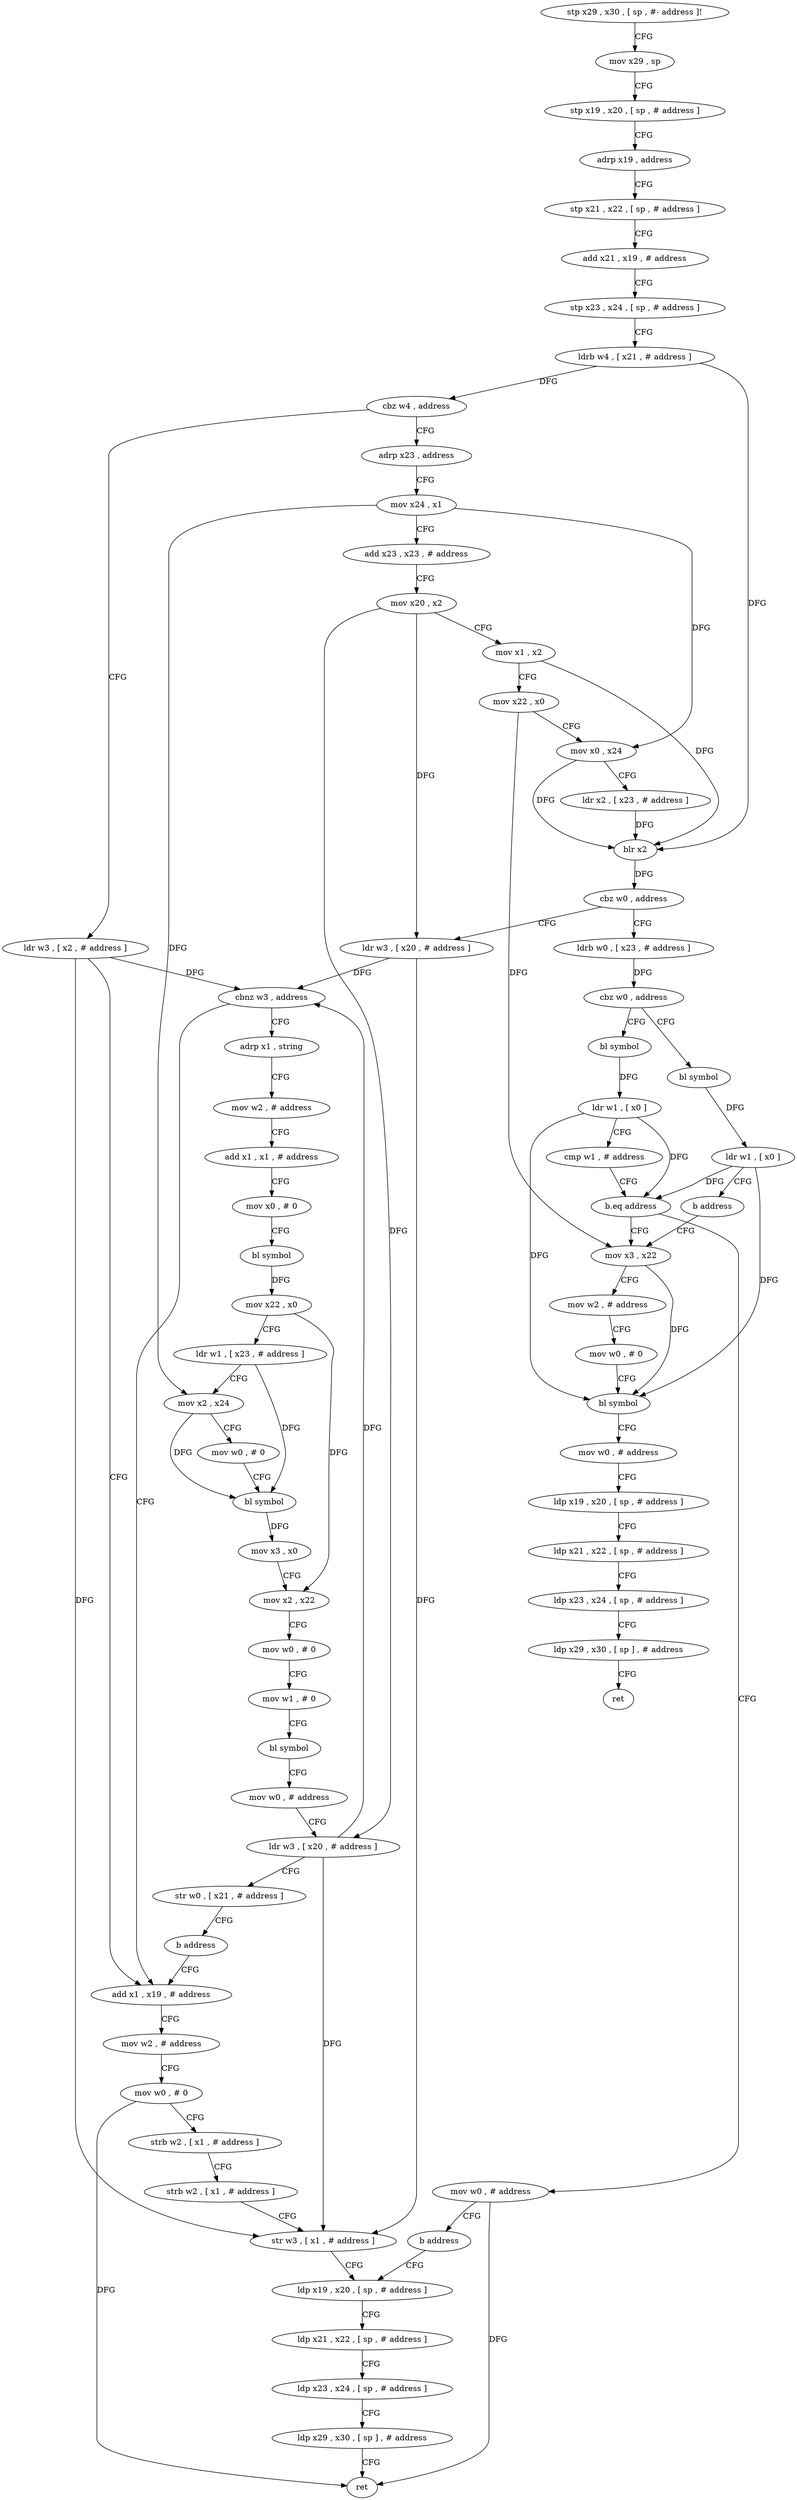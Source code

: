digraph "func" {
"4232048" [label = "stp x29 , x30 , [ sp , #- address ]!" ]
"4232052" [label = "mov x29 , sp" ]
"4232056" [label = "stp x19 , x20 , [ sp , # address ]" ]
"4232060" [label = "adrp x19 , address" ]
"4232064" [label = "stp x21 , x22 , [ sp , # address ]" ]
"4232068" [label = "add x21 , x19 , # address" ]
"4232072" [label = "stp x23 , x24 , [ sp , # address ]" ]
"4232076" [label = "ldrb w4 , [ x21 , # address ]" ]
"4232080" [label = "cbz w4 , address" ]
"4232136" [label = "adrp x23 , address" ]
"4232084" [label = "ldr w3 , [ x2 , # address ]" ]
"4232140" [label = "mov x24 , x1" ]
"4232144" [label = "add x23 , x23 , # address" ]
"4232148" [label = "mov x20 , x2" ]
"4232152" [label = "mov x1 , x2" ]
"4232156" [label = "mov x22 , x0" ]
"4232160" [label = "mov x0 , x24" ]
"4232164" [label = "ldr x2 , [ x23 , # address ]" ]
"4232168" [label = "blr x2" ]
"4232172" [label = "cbz w0 , address" ]
"4232240" [label = "ldr w3 , [ x20 , # address ]" ]
"4232176" [label = "ldrb w0 , [ x23 , # address ]" ]
"4232088" [label = "add x1 , x19 , # address" ]
"4232244" [label = "cbnz w3 , address" ]
"4232248" [label = "adrp x1 , string" ]
"4232180" [label = "cbz w0 , address" ]
"4232336" [label = "bl symbol" ]
"4232184" [label = "bl symbol" ]
"4232092" [label = "mov w2 , # address" ]
"4232096" [label = "mov w0 , # 0" ]
"4232100" [label = "strb w2 , [ x1 , # address ]" ]
"4232104" [label = "strb w2 , [ x1 , # address ]" ]
"4232108" [label = "str w3 , [ x1 , # address ]" ]
"4232112" [label = "ldp x19 , x20 , [ sp , # address ]" ]
"4232252" [label = "mov w2 , # address" ]
"4232256" [label = "add x1 , x1 , # address" ]
"4232260" [label = "mov x0 , # 0" ]
"4232264" [label = "bl symbol" ]
"4232268" [label = "mov x22 , x0" ]
"4232272" [label = "ldr w1 , [ x23 , # address ]" ]
"4232276" [label = "mov x2 , x24" ]
"4232280" [label = "mov w0 , # 0" ]
"4232284" [label = "bl symbol" ]
"4232288" [label = "mov x3 , x0" ]
"4232292" [label = "mov x2 , x22" ]
"4232296" [label = "mov w0 , # 0" ]
"4232300" [label = "mov w1 , # 0" ]
"4232304" [label = "bl symbol" ]
"4232308" [label = "mov w0 , # address" ]
"4232312" [label = "ldr w3 , [ x20 , # address ]" ]
"4232316" [label = "str w0 , [ x21 , # address ]" ]
"4232320" [label = "b address" ]
"4232340" [label = "ldr w1 , [ x0 ]" ]
"4232344" [label = "b address" ]
"4232200" [label = "mov x3 , x22" ]
"4232188" [label = "ldr w1 , [ x0 ]" ]
"4232192" [label = "cmp w1 , # address" ]
"4232196" [label = "b.eq address" ]
"4232328" [label = "mov w0 , # address" ]
"4232204" [label = "mov w2 , # address" ]
"4232208" [label = "mov w0 , # 0" ]
"4232212" [label = "bl symbol" ]
"4232216" [label = "mov w0 , # address" ]
"4232220" [label = "ldp x19 , x20 , [ sp , # address ]" ]
"4232224" [label = "ldp x21 , x22 , [ sp , # address ]" ]
"4232228" [label = "ldp x23 , x24 , [ sp , # address ]" ]
"4232232" [label = "ldp x29 , x30 , [ sp ] , # address" ]
"4232236" [label = "ret" ]
"4232332" [label = "b address" ]
"4232116" [label = "ldp x21 , x22 , [ sp , # address ]" ]
"4232120" [label = "ldp x23 , x24 , [ sp , # address ]" ]
"4232124" [label = "ldp x29 , x30 , [ sp ] , # address" ]
"4232128" [label = "ret" ]
"4232048" -> "4232052" [ label = "CFG" ]
"4232052" -> "4232056" [ label = "CFG" ]
"4232056" -> "4232060" [ label = "CFG" ]
"4232060" -> "4232064" [ label = "CFG" ]
"4232064" -> "4232068" [ label = "CFG" ]
"4232068" -> "4232072" [ label = "CFG" ]
"4232072" -> "4232076" [ label = "CFG" ]
"4232076" -> "4232080" [ label = "DFG" ]
"4232076" -> "4232168" [ label = "DFG" ]
"4232080" -> "4232136" [ label = "CFG" ]
"4232080" -> "4232084" [ label = "CFG" ]
"4232136" -> "4232140" [ label = "CFG" ]
"4232084" -> "4232088" [ label = "CFG" ]
"4232084" -> "4232244" [ label = "DFG" ]
"4232084" -> "4232108" [ label = "DFG" ]
"4232140" -> "4232144" [ label = "CFG" ]
"4232140" -> "4232160" [ label = "DFG" ]
"4232140" -> "4232276" [ label = "DFG" ]
"4232144" -> "4232148" [ label = "CFG" ]
"4232148" -> "4232152" [ label = "CFG" ]
"4232148" -> "4232240" [ label = "DFG" ]
"4232148" -> "4232312" [ label = "DFG" ]
"4232152" -> "4232156" [ label = "CFG" ]
"4232152" -> "4232168" [ label = "DFG" ]
"4232156" -> "4232160" [ label = "CFG" ]
"4232156" -> "4232200" [ label = "DFG" ]
"4232160" -> "4232164" [ label = "CFG" ]
"4232160" -> "4232168" [ label = "DFG" ]
"4232164" -> "4232168" [ label = "DFG" ]
"4232168" -> "4232172" [ label = "DFG" ]
"4232172" -> "4232240" [ label = "CFG" ]
"4232172" -> "4232176" [ label = "CFG" ]
"4232240" -> "4232244" [ label = "DFG" ]
"4232240" -> "4232108" [ label = "DFG" ]
"4232176" -> "4232180" [ label = "DFG" ]
"4232088" -> "4232092" [ label = "CFG" ]
"4232244" -> "4232088" [ label = "CFG" ]
"4232244" -> "4232248" [ label = "CFG" ]
"4232248" -> "4232252" [ label = "CFG" ]
"4232180" -> "4232336" [ label = "CFG" ]
"4232180" -> "4232184" [ label = "CFG" ]
"4232336" -> "4232340" [ label = "DFG" ]
"4232184" -> "4232188" [ label = "DFG" ]
"4232092" -> "4232096" [ label = "CFG" ]
"4232096" -> "4232100" [ label = "CFG" ]
"4232096" -> "4232128" [ label = "DFG" ]
"4232100" -> "4232104" [ label = "CFG" ]
"4232104" -> "4232108" [ label = "CFG" ]
"4232108" -> "4232112" [ label = "CFG" ]
"4232112" -> "4232116" [ label = "CFG" ]
"4232252" -> "4232256" [ label = "CFG" ]
"4232256" -> "4232260" [ label = "CFG" ]
"4232260" -> "4232264" [ label = "CFG" ]
"4232264" -> "4232268" [ label = "DFG" ]
"4232268" -> "4232272" [ label = "CFG" ]
"4232268" -> "4232292" [ label = "DFG" ]
"4232272" -> "4232276" [ label = "CFG" ]
"4232272" -> "4232284" [ label = "DFG" ]
"4232276" -> "4232280" [ label = "CFG" ]
"4232276" -> "4232284" [ label = "DFG" ]
"4232280" -> "4232284" [ label = "CFG" ]
"4232284" -> "4232288" [ label = "DFG" ]
"4232288" -> "4232292" [ label = "CFG" ]
"4232292" -> "4232296" [ label = "CFG" ]
"4232296" -> "4232300" [ label = "CFG" ]
"4232300" -> "4232304" [ label = "CFG" ]
"4232304" -> "4232308" [ label = "CFG" ]
"4232308" -> "4232312" [ label = "CFG" ]
"4232312" -> "4232316" [ label = "CFG" ]
"4232312" -> "4232244" [ label = "DFG" ]
"4232312" -> "4232108" [ label = "DFG" ]
"4232316" -> "4232320" [ label = "CFG" ]
"4232320" -> "4232088" [ label = "CFG" ]
"4232340" -> "4232344" [ label = "CFG" ]
"4232340" -> "4232196" [ label = "DFG" ]
"4232340" -> "4232212" [ label = "DFG" ]
"4232344" -> "4232200" [ label = "CFG" ]
"4232200" -> "4232204" [ label = "CFG" ]
"4232200" -> "4232212" [ label = "DFG" ]
"4232188" -> "4232192" [ label = "CFG" ]
"4232188" -> "4232196" [ label = "DFG" ]
"4232188" -> "4232212" [ label = "DFG" ]
"4232192" -> "4232196" [ label = "CFG" ]
"4232196" -> "4232328" [ label = "CFG" ]
"4232196" -> "4232200" [ label = "CFG" ]
"4232328" -> "4232332" [ label = "CFG" ]
"4232328" -> "4232128" [ label = "DFG" ]
"4232204" -> "4232208" [ label = "CFG" ]
"4232208" -> "4232212" [ label = "CFG" ]
"4232212" -> "4232216" [ label = "CFG" ]
"4232216" -> "4232220" [ label = "CFG" ]
"4232220" -> "4232224" [ label = "CFG" ]
"4232224" -> "4232228" [ label = "CFG" ]
"4232228" -> "4232232" [ label = "CFG" ]
"4232232" -> "4232236" [ label = "CFG" ]
"4232332" -> "4232112" [ label = "CFG" ]
"4232116" -> "4232120" [ label = "CFG" ]
"4232120" -> "4232124" [ label = "CFG" ]
"4232124" -> "4232128" [ label = "CFG" ]
}
